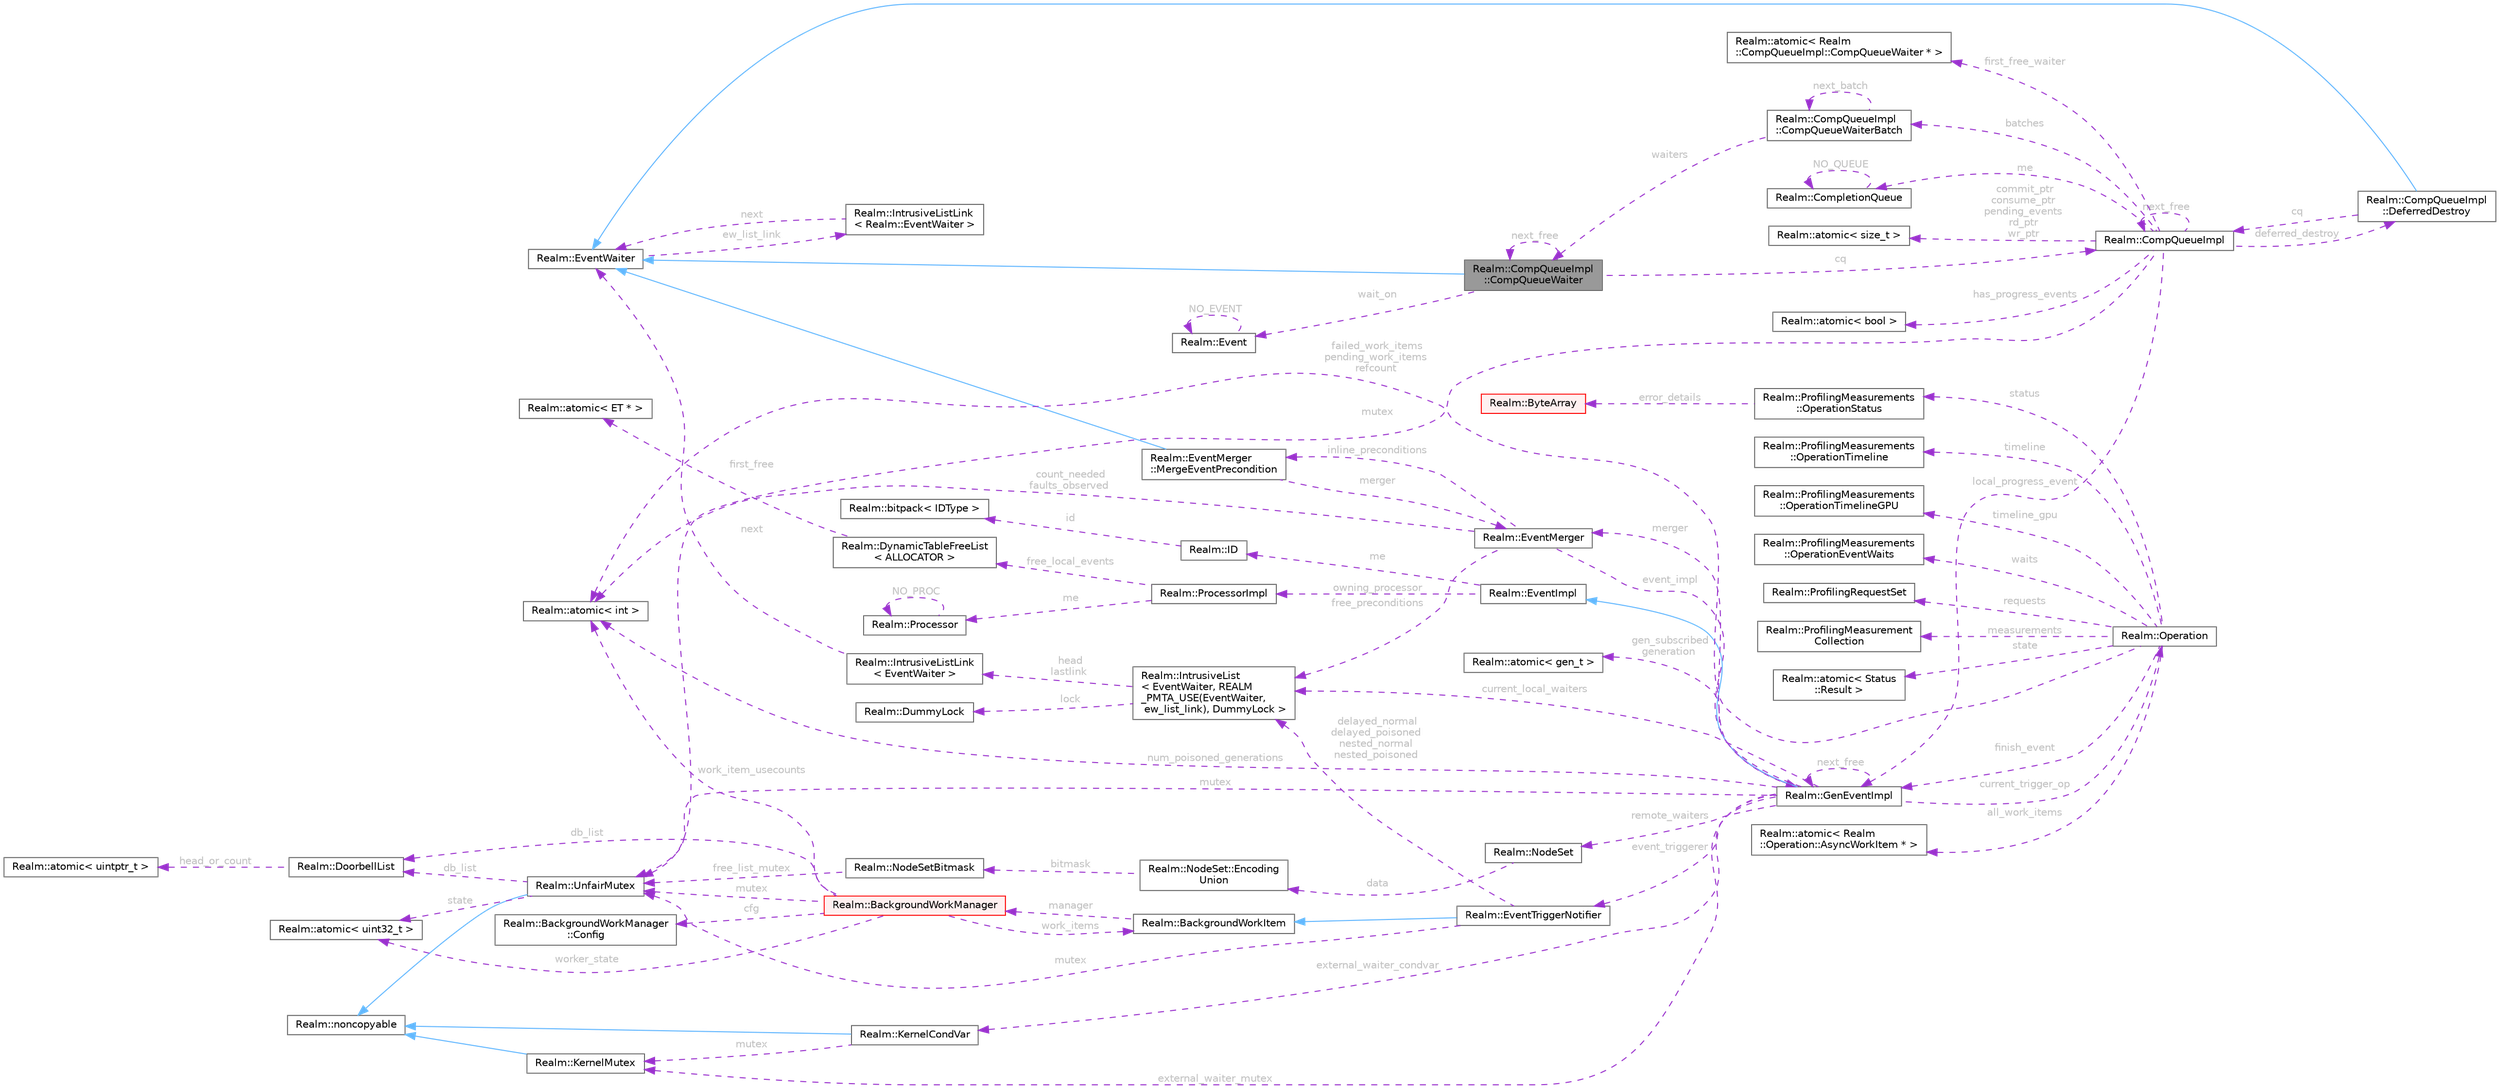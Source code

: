 digraph "Realm::CompQueueImpl::CompQueueWaiter"
{
 // LATEX_PDF_SIZE
  bgcolor="transparent";
  edge [fontname=Helvetica,fontsize=10,labelfontname=Helvetica,labelfontsize=10];
  node [fontname=Helvetica,fontsize=10,shape=box,height=0.2,width=0.4];
  rankdir="LR";
  Node1 [id="Node000001",label="Realm::CompQueueImpl\l::CompQueueWaiter",height=0.2,width=0.4,color="gray40", fillcolor="grey60", style="filled", fontcolor="black",tooltip=" "];
  Node2 -> Node1 [id="edge1_Node000001_Node000002",dir="back",color="steelblue1",style="solid",tooltip=" "];
  Node2 [id="Node000002",label="Realm::EventWaiter",height=0.2,width=0.4,color="gray40", fillcolor="white", style="filled",URL="$classRealm_1_1EventWaiter.html",tooltip=" "];
  Node3 -> Node2 [id="edge2_Node000002_Node000003",dir="back",color="darkorchid3",style="dashed",tooltip=" ",label=" ew_list_link",fontcolor="grey" ];
  Node3 [id="Node000003",label="Realm::IntrusiveListLink\l\< Realm::EventWaiter \>",height=0.2,width=0.4,color="gray40", fillcolor="white", style="filled",URL="$structRealm_1_1IntrusiveListLink.html",tooltip=" "];
  Node2 -> Node3 [id="edge3_Node000003_Node000002",dir="back",color="darkorchid3",style="dashed",tooltip=" ",label=" next",fontcolor="grey" ];
  Node4 -> Node1 [id="edge4_Node000001_Node000004",dir="back",color="darkorchid3",style="dashed",tooltip=" ",label=" cq",fontcolor="grey" ];
  Node4 [id="Node000004",label="Realm::CompQueueImpl",height=0.2,width=0.4,color="gray40", fillcolor="white", style="filled",URL="$classRealm_1_1CompQueueImpl.html",tooltip=" "];
  Node5 -> Node4 [id="edge5_Node000004_Node000005",dir="back",color="darkorchid3",style="dashed",tooltip=" ",label=" me",fontcolor="grey" ];
  Node5 [id="Node000005",label="Realm::CompletionQueue",height=0.2,width=0.4,color="gray40", fillcolor="white", style="filled",URL="$classRealm_1_1CompletionQueue.html",tooltip=" "];
  Node5 -> Node5 [id="edge6_Node000005_Node000005",dir="back",color="darkorchid3",style="dashed",tooltip=" ",label=" NO_QUEUE",fontcolor="grey" ];
  Node4 -> Node4 [id="edge7_Node000004_Node000004",dir="back",color="darkorchid3",style="dashed",tooltip=" ",label=" next_free",fontcolor="grey" ];
  Node6 -> Node4 [id="edge8_Node000004_Node000006",dir="back",color="darkorchid3",style="dashed",tooltip=" ",label=" deferred_destroy",fontcolor="grey" ];
  Node6 [id="Node000006",label="Realm::CompQueueImpl\l::DeferredDestroy",height=0.2,width=0.4,color="gray40", fillcolor="white", style="filled",URL="$classRealm_1_1CompQueueImpl_1_1DeferredDestroy.html",tooltip=" "];
  Node2 -> Node6 [id="edge9_Node000006_Node000002",dir="back",color="steelblue1",style="solid",tooltip=" "];
  Node4 -> Node6 [id="edge10_Node000006_Node000004",dir="back",color="darkorchid3",style="dashed",tooltip=" ",label=" cq",fontcolor="grey" ];
  Node7 -> Node4 [id="edge11_Node000004_Node000007",dir="back",color="darkorchid3",style="dashed",tooltip=" ",label=" mutex",fontcolor="grey" ];
  Node7 [id="Node000007",label="Realm::UnfairMutex",height=0.2,width=0.4,color="gray40", fillcolor="white", style="filled",URL="$classRealm_1_1UnfairMutex.html",tooltip=" "];
  Node8 -> Node7 [id="edge12_Node000007_Node000008",dir="back",color="steelblue1",style="solid",tooltip=" "];
  Node8 [id="Node000008",label="Realm::noncopyable",height=0.2,width=0.4,color="gray40", fillcolor="white", style="filled",URL="$classRealm_1_1noncopyable.html",tooltip=" "];
  Node9 -> Node7 [id="edge13_Node000007_Node000009",dir="back",color="darkorchid3",style="dashed",tooltip=" ",label=" state",fontcolor="grey" ];
  Node9 [id="Node000009",label="Realm::atomic\< uint32_t \>",height=0.2,width=0.4,color="gray40", fillcolor="white", style="filled",URL="$classRealm_1_1atomic.html",tooltip=" "];
  Node10 -> Node7 [id="edge14_Node000007_Node000010",dir="back",color="darkorchid3",style="dashed",tooltip=" ",label=" db_list",fontcolor="grey" ];
  Node10 [id="Node000010",label="Realm::DoorbellList",height=0.2,width=0.4,color="gray40", fillcolor="white", style="filled",URL="$classRealm_1_1DoorbellList.html",tooltip=" "];
  Node11 -> Node10 [id="edge15_Node000010_Node000011",dir="back",color="darkorchid3",style="dashed",tooltip=" ",label=" head_or_count",fontcolor="grey" ];
  Node11 [id="Node000011",label="Realm::atomic\< uintptr_t \>",height=0.2,width=0.4,color="gray40", fillcolor="white", style="filled",URL="$classRealm_1_1atomic.html",tooltip=" "];
  Node12 -> Node4 [id="edge16_Node000004_Node000012",dir="back",color="darkorchid3",style="dashed",tooltip=" ",label=" commit_ptr\nconsume_ptr\npending_events\nrd_ptr\nwr_ptr",fontcolor="grey" ];
  Node12 [id="Node000012",label="Realm::atomic\< size_t \>",height=0.2,width=0.4,color="gray40", fillcolor="white", style="filled",URL="$classRealm_1_1atomic.html",tooltip=" "];
  Node13 -> Node4 [id="edge17_Node000004_Node000013",dir="back",color="darkorchid3",style="dashed",tooltip=" ",label=" has_progress_events",fontcolor="grey" ];
  Node13 [id="Node000013",label="Realm::atomic\< bool \>",height=0.2,width=0.4,color="gray40", fillcolor="white", style="filled",URL="$classRealm_1_1atomic.html",tooltip=" "];
  Node14 -> Node4 [id="edge18_Node000004_Node000014",dir="back",color="darkorchid3",style="dashed",tooltip=" ",label=" local_progress_event",fontcolor="grey" ];
  Node14 [id="Node000014",label="Realm::GenEventImpl",height=0.2,width=0.4,color="gray40", fillcolor="white", style="filled",URL="$classRealm_1_1GenEventImpl.html",tooltip=" "];
  Node15 -> Node14 [id="edge19_Node000014_Node000015",dir="back",color="steelblue1",style="solid",tooltip=" "];
  Node15 [id="Node000015",label="Realm::EventImpl",height=0.2,width=0.4,color="gray40", fillcolor="white", style="filled",URL="$classRealm_1_1EventImpl.html",tooltip=" "];
  Node16 -> Node15 [id="edge20_Node000015_Node000016",dir="back",color="darkorchid3",style="dashed",tooltip=" ",label=" me",fontcolor="grey" ];
  Node16 [id="Node000016",label="Realm::ID",height=0.2,width=0.4,color="gray40", fillcolor="white", style="filled",URL="$classRealm_1_1ID.html",tooltip=" "];
  Node17 -> Node16 [id="edge21_Node000016_Node000017",dir="back",color="darkorchid3",style="dashed",tooltip=" ",label=" id",fontcolor="grey" ];
  Node17 [id="Node000017",label="Realm::bitpack\< IDType \>",height=0.2,width=0.4,color="gray40", fillcolor="white", style="filled",URL="$classRealm_1_1bitpack.html",tooltip=" "];
  Node18 -> Node15 [id="edge22_Node000015_Node000018",dir="back",color="darkorchid3",style="dashed",tooltip=" ",label=" owning_processor",fontcolor="grey" ];
  Node18 [id="Node000018",label="Realm::ProcessorImpl",height=0.2,width=0.4,color="gray40", fillcolor="white", style="filled",URL="$classRealm_1_1ProcessorImpl.html",tooltip=" "];
  Node19 -> Node18 [id="edge23_Node000018_Node000019",dir="back",color="darkorchid3",style="dashed",tooltip=" ",label=" free_local_events",fontcolor="grey" ];
  Node19 [id="Node000019",label="Realm::DynamicTableFreeList\l\< ALLOCATOR \>",height=0.2,width=0.4,color="gray40", fillcolor="white", style="filled",URL="$classRealm_1_1DynamicTableFreeList.html",tooltip=" "];
  Node20 -> Node19 [id="edge24_Node000019_Node000020",dir="back",color="darkorchid3",style="dashed",tooltip=" ",label=" first_free",fontcolor="grey" ];
  Node20 [id="Node000020",label="Realm::atomic\< ET * \>",height=0.2,width=0.4,color="gray40", fillcolor="white", style="filled",URL="$classRealm_1_1atomic.html",tooltip=" "];
  Node21 -> Node18 [id="edge25_Node000018_Node000021",dir="back",color="darkorchid3",style="dashed",tooltip=" ",label=" me",fontcolor="grey" ];
  Node21 [id="Node000021",label="Realm::Processor",height=0.2,width=0.4,color="gray40", fillcolor="white", style="filled",URL="$classRealm_1_1Processor.html",tooltip=" "];
  Node21 -> Node21 [id="edge26_Node000021_Node000021",dir="back",color="darkorchid3",style="dashed",tooltip=" ",label=" NO_PROC",fontcolor="grey" ];
  Node22 -> Node14 [id="edge27_Node000014_Node000022",dir="back",color="darkorchid3",style="dashed",tooltip=" ",label=" gen_subscribed\ngeneration",fontcolor="grey" ];
  Node22 [id="Node000022",label="Realm::atomic\< gen_t \>",height=0.2,width=0.4,color="gray40", fillcolor="white", style="filled",URL="$classRealm_1_1atomic.html",tooltip=" "];
  Node23 -> Node14 [id="edge28_Node000014_Node000023",dir="back",color="darkorchid3",style="dashed",tooltip=" ",label=" num_poisoned_generations",fontcolor="grey" ];
  Node23 [id="Node000023",label="Realm::atomic\< int \>",height=0.2,width=0.4,color="gray40", fillcolor="white", style="filled",URL="$classRealm_1_1atomic.html",tooltip=" "];
  Node14 -> Node14 [id="edge29_Node000014_Node000014",dir="back",color="darkorchid3",style="dashed",tooltip=" ",label=" next_free",fontcolor="grey" ];
  Node24 -> Node14 [id="edge30_Node000014_Node000024",dir="back",color="darkorchid3",style="dashed",tooltip=" ",label=" merger",fontcolor="grey" ];
  Node24 [id="Node000024",label="Realm::EventMerger",height=0.2,width=0.4,color="gray40", fillcolor="white", style="filled",URL="$classRealm_1_1EventMerger.html",tooltip=" "];
  Node14 -> Node24 [id="edge31_Node000024_Node000014",dir="back",color="darkorchid3",style="dashed",tooltip=" ",label=" event_impl",fontcolor="grey" ];
  Node23 -> Node24 [id="edge32_Node000024_Node000023",dir="back",color="darkorchid3",style="dashed",tooltip=" ",label=" count_needed\nfaults_observed",fontcolor="grey" ];
  Node25 -> Node24 [id="edge33_Node000024_Node000025",dir="back",color="darkorchid3",style="dashed",tooltip=" ",label=" inline_preconditions",fontcolor="grey" ];
  Node25 [id="Node000025",label="Realm::EventMerger\l::MergeEventPrecondition",height=0.2,width=0.4,color="gray40", fillcolor="white", style="filled",URL="$classRealm_1_1EventMerger_1_1MergeEventPrecondition.html",tooltip=" "];
  Node2 -> Node25 [id="edge34_Node000025_Node000002",dir="back",color="steelblue1",style="solid",tooltip=" "];
  Node24 -> Node25 [id="edge35_Node000025_Node000024",dir="back",color="darkorchid3",style="dashed",tooltip=" ",label=" merger",fontcolor="grey" ];
  Node26 -> Node24 [id="edge36_Node000024_Node000026",dir="back",color="darkorchid3",style="dashed",tooltip=" ",label=" free_preconditions",fontcolor="grey" ];
  Node26 [id="Node000026",label="Realm::IntrusiveList\l\< EventWaiter, REALM\l_PMTA_USE(EventWaiter,\l ew_list_link), DummyLock \>",height=0.2,width=0.4,color="gray40", fillcolor="white", style="filled",URL="$classRealm_1_1IntrusiveList.html",tooltip=" "];
  Node27 -> Node26 [id="edge37_Node000026_Node000027",dir="back",color="darkorchid3",style="dashed",tooltip=" ",label=" lock",fontcolor="grey" ];
  Node27 [id="Node000027",label="Realm::DummyLock",height=0.2,width=0.4,color="gray40", fillcolor="white", style="filled",URL="$classRealm_1_1DummyLock.html",tooltip=" "];
  Node28 -> Node26 [id="edge38_Node000026_Node000028",dir="back",color="darkorchid3",style="dashed",tooltip=" ",label=" head\nlastlink",fontcolor="grey" ];
  Node28 [id="Node000028",label="Realm::IntrusiveListLink\l\< EventWaiter \>",height=0.2,width=0.4,color="gray40", fillcolor="white", style="filled",URL="$structRealm_1_1IntrusiveListLink.html",tooltip=" "];
  Node2 -> Node28 [id="edge39_Node000028_Node000002",dir="back",color="darkorchid3",style="dashed",tooltip=" ",label=" next",fontcolor="grey" ];
  Node29 -> Node14 [id="edge40_Node000014_Node000029",dir="back",color="darkorchid3",style="dashed",tooltip=" ",label=" event_triggerer",fontcolor="grey" ];
  Node29 [id="Node000029",label="Realm::EventTriggerNotifier",height=0.2,width=0.4,color="gray40", fillcolor="white", style="filled",URL="$classRealm_1_1EventTriggerNotifier.html",tooltip=" "];
  Node30 -> Node29 [id="edge41_Node000029_Node000030",dir="back",color="steelblue1",style="solid",tooltip=" "];
  Node30 [id="Node000030",label="Realm::BackgroundWorkItem",height=0.2,width=0.4,color="gray40", fillcolor="white", style="filled",URL="$classRealm_1_1BackgroundWorkItem.html",tooltip=" "];
  Node31 -> Node30 [id="edge42_Node000030_Node000031",dir="back",color="darkorchid3",style="dashed",tooltip=" ",label=" manager",fontcolor="grey" ];
  Node31 [id="Node000031",label="Realm::BackgroundWorkManager",height=0.2,width=0.4,color="red", fillcolor="#FFF0F0", style="filled",URL="$classRealm_1_1BackgroundWorkManager.html",tooltip=" "];
  Node32 -> Node31 [id="edge43_Node000031_Node000032",dir="back",color="darkorchid3",style="dashed",tooltip=" ",label=" cfg",fontcolor="grey" ];
  Node32 [id="Node000032",label="Realm::BackgroundWorkManager\l::Config",height=0.2,width=0.4,color="gray40", fillcolor="white", style="filled",URL="$structRealm_1_1BackgroundWorkManager_1_1Config.html",tooltip=" "];
  Node7 -> Node31 [id="edge44_Node000031_Node000007",dir="back",color="darkorchid3",style="dashed",tooltip=" ",label=" mutex",fontcolor="grey" ];
  Node23 -> Node31 [id="edge45_Node000031_Node000023",dir="back",color="darkorchid3",style="dashed",tooltip=" ",label=" work_item_usecounts",fontcolor="grey" ];
  Node30 -> Node31 [id="edge46_Node000031_Node000030",dir="back",color="darkorchid3",style="dashed",tooltip=" ",label=" work_items",fontcolor="grey" ];
  Node9 -> Node31 [id="edge47_Node000031_Node000009",dir="back",color="darkorchid3",style="dashed",tooltip=" ",label=" worker_state",fontcolor="grey" ];
  Node10 -> Node31 [id="edge48_Node000031_Node000010",dir="back",color="darkorchid3",style="dashed",tooltip=" ",label=" db_list",fontcolor="grey" ];
  Node7 -> Node29 [id="edge49_Node000029_Node000007",dir="back",color="darkorchid3",style="dashed",tooltip=" ",label=" mutex",fontcolor="grey" ];
  Node26 -> Node29 [id="edge50_Node000029_Node000026",dir="back",color="darkorchid3",style="dashed",tooltip=" ",label=" delayed_normal\ndelayed_poisoned\nnested_normal\nnested_poisoned",fontcolor="grey" ];
  Node7 -> Node14 [id="edge51_Node000014_Node000007",dir="back",color="darkorchid3",style="dashed",tooltip=" ",label=" mutex",fontcolor="grey" ];
  Node37 -> Node14 [id="edge52_Node000014_Node000037",dir="back",color="darkorchid3",style="dashed",tooltip=" ",label=" current_trigger_op",fontcolor="grey" ];
  Node37 [id="Node000037",label="Realm::Operation",height=0.2,width=0.4,color="gray40", fillcolor="white", style="filled",URL="$classRealm_1_1Operation.html",tooltip=" "];
  Node14 -> Node37 [id="edge53_Node000037_Node000014",dir="back",color="darkorchid3",style="dashed",tooltip=" ",label=" finish_event",fontcolor="grey" ];
  Node23 -> Node37 [id="edge54_Node000037_Node000023",dir="back",color="darkorchid3",style="dashed",tooltip=" ",label=" failed_work_items\npending_work_items\nrefcount",fontcolor="grey" ];
  Node38 -> Node37 [id="edge55_Node000037_Node000038",dir="back",color="darkorchid3",style="dashed",tooltip=" ",label=" state",fontcolor="grey" ];
  Node38 [id="Node000038",label="Realm::atomic\< Status\l::Result \>",height=0.2,width=0.4,color="gray40", fillcolor="white", style="filled",URL="$classRealm_1_1atomic.html",tooltip=" "];
  Node39 -> Node37 [id="edge56_Node000037_Node000039",dir="back",color="darkorchid3",style="dashed",tooltip=" ",label=" status",fontcolor="grey" ];
  Node39 [id="Node000039",label="Realm::ProfilingMeasurements\l::OperationStatus",height=0.2,width=0.4,color="gray40", fillcolor="white", style="filled",URL="$structRealm_1_1ProfilingMeasurements_1_1OperationStatus.html",tooltip=" "];
  Node40 -> Node39 [id="edge57_Node000039_Node000040",dir="back",color="darkorchid3",style="dashed",tooltip=" ",label=" error_details",fontcolor="grey" ];
  Node40 [id="Node000040",label="Realm::ByteArray",height=0.2,width=0.4,color="red", fillcolor="#FFF0F0", style="filled",URL="$classRealm_1_1ByteArray.html",tooltip=" "];
  Node42 -> Node37 [id="edge58_Node000037_Node000042",dir="back",color="darkorchid3",style="dashed",tooltip=" ",label=" timeline",fontcolor="grey" ];
  Node42 [id="Node000042",label="Realm::ProfilingMeasurements\l::OperationTimeline",height=0.2,width=0.4,color="gray40", fillcolor="white", style="filled",URL="$structRealm_1_1ProfilingMeasurements_1_1OperationTimeline.html",tooltip=" "];
  Node43 -> Node37 [id="edge59_Node000037_Node000043",dir="back",color="darkorchid3",style="dashed",tooltip=" ",label=" timeline_gpu",fontcolor="grey" ];
  Node43 [id="Node000043",label="Realm::ProfilingMeasurements\l::OperationTimelineGPU",height=0.2,width=0.4,color="gray40", fillcolor="white", style="filled",URL="$structRealm_1_1ProfilingMeasurements_1_1OperationTimelineGPU.html",tooltip=" "];
  Node44 -> Node37 [id="edge60_Node000037_Node000044",dir="back",color="darkorchid3",style="dashed",tooltip=" ",label=" waits",fontcolor="grey" ];
  Node44 [id="Node000044",label="Realm::ProfilingMeasurements\l::OperationEventWaits",height=0.2,width=0.4,color="gray40", fillcolor="white", style="filled",URL="$structRealm_1_1ProfilingMeasurements_1_1OperationEventWaits.html",tooltip=" "];
  Node45 -> Node37 [id="edge61_Node000037_Node000045",dir="back",color="darkorchid3",style="dashed",tooltip=" ",label=" requests",fontcolor="grey" ];
  Node45 [id="Node000045",label="Realm::ProfilingRequestSet",height=0.2,width=0.4,color="gray40", fillcolor="white", style="filled",URL="$classRealm_1_1ProfilingRequestSet.html",tooltip=" "];
  Node46 -> Node37 [id="edge62_Node000037_Node000046",dir="back",color="darkorchid3",style="dashed",tooltip=" ",label=" measurements",fontcolor="grey" ];
  Node46 [id="Node000046",label="Realm::ProfilingMeasurement\lCollection",height=0.2,width=0.4,color="gray40", fillcolor="white", style="filled",URL="$classRealm_1_1ProfilingMeasurementCollection.html",tooltip=" "];
  Node47 -> Node37 [id="edge63_Node000037_Node000047",dir="back",color="darkorchid3",style="dashed",tooltip=" ",label=" all_work_items",fontcolor="grey" ];
  Node47 [id="Node000047",label="Realm::atomic\< Realm\l::Operation::AsyncWorkItem * \>",height=0.2,width=0.4,color="gray40", fillcolor="white", style="filled",URL="$classRealm_1_1atomic.html",tooltip=" "];
  Node26 -> Node14 [id="edge64_Node000014_Node000026",dir="back",color="darkorchid3",style="dashed",tooltip=" ",label=" current_local_waiters",fontcolor="grey" ];
  Node48 -> Node14 [id="edge65_Node000014_Node000048",dir="back",color="darkorchid3",style="dashed",tooltip=" ",label=" external_waiter_mutex",fontcolor="grey" ];
  Node48 [id="Node000048",label="Realm::KernelMutex",height=0.2,width=0.4,color="gray40", fillcolor="white", style="filled",URL="$classRealm_1_1KernelMutex.html",tooltip=" "];
  Node8 -> Node48 [id="edge66_Node000048_Node000008",dir="back",color="steelblue1",style="solid",tooltip=" "];
  Node49 -> Node14 [id="edge67_Node000014_Node000049",dir="back",color="darkorchid3",style="dashed",tooltip=" ",label=" external_waiter_condvar",fontcolor="grey" ];
  Node49 [id="Node000049",label="Realm::KernelCondVar",height=0.2,width=0.4,color="gray40", fillcolor="white", style="filled",URL="$classRealm_1_1KernelCondVar.html",tooltip=" "];
  Node8 -> Node49 [id="edge68_Node000049_Node000008",dir="back",color="steelblue1",style="solid",tooltip=" "];
  Node48 -> Node49 [id="edge69_Node000049_Node000048",dir="back",color="darkorchid3",style="dashed",tooltip=" ",label=" mutex",fontcolor="grey" ];
  Node50 -> Node14 [id="edge70_Node000014_Node000050",dir="back",color="darkorchid3",style="dashed",tooltip=" ",label=" remote_waiters",fontcolor="grey" ];
  Node50 [id="Node000050",label="Realm::NodeSet",height=0.2,width=0.4,color="gray40", fillcolor="white", style="filled",URL="$classRealm_1_1NodeSet.html",tooltip=" "];
  Node51 -> Node50 [id="edge71_Node000050_Node000051",dir="back",color="darkorchid3",style="dashed",tooltip=" ",label=" data",fontcolor="grey" ];
  Node51 [id="Node000051",label="Realm::NodeSet::Encoding\lUnion",height=0.2,width=0.4,color="gray40", fillcolor="white", style="filled",URL="$unionRealm_1_1NodeSet_1_1EncodingUnion.html",tooltip=" "];
  Node52 -> Node51 [id="edge72_Node000051_Node000052",dir="back",color="darkorchid3",style="dashed",tooltip=" ",label=" bitmask",fontcolor="grey" ];
  Node52 [id="Node000052",label="Realm::NodeSetBitmask",height=0.2,width=0.4,color="gray40", fillcolor="white", style="filled",URL="$classRealm_1_1NodeSetBitmask.html",tooltip=" "];
  Node7 -> Node52 [id="edge73_Node000052_Node000007",dir="back",color="darkorchid3",style="dashed",tooltip=" ",label=" free_list_mutex",fontcolor="grey" ];
  Node53 -> Node4 [id="edge74_Node000004_Node000053",dir="back",color="darkorchid3",style="dashed",tooltip=" ",label=" first_free_waiter",fontcolor="grey" ];
  Node53 [id="Node000053",label="Realm::atomic\< Realm\l::CompQueueImpl::CompQueueWaiter * \>",height=0.2,width=0.4,color="gray40", fillcolor="white", style="filled",URL="$classRealm_1_1atomic.html",tooltip=" "];
  Node54 -> Node4 [id="edge75_Node000004_Node000054",dir="back",color="darkorchid3",style="dashed",tooltip=" ",label=" batches",fontcolor="grey" ];
  Node54 [id="Node000054",label="Realm::CompQueueImpl\l::CompQueueWaiterBatch",height=0.2,width=0.4,color="gray40", fillcolor="white", style="filled",URL="$classRealm_1_1CompQueueImpl_1_1CompQueueWaiterBatch.html",tooltip=" "];
  Node1 -> Node54 [id="edge76_Node000054_Node000001",dir="back",color="darkorchid3",style="dashed",tooltip=" ",label=" waiters",fontcolor="grey" ];
  Node54 -> Node54 [id="edge77_Node000054_Node000054",dir="back",color="darkorchid3",style="dashed",tooltip=" ",label=" next_batch",fontcolor="grey" ];
  Node55 -> Node1 [id="edge78_Node000001_Node000055",dir="back",color="darkorchid3",style="dashed",tooltip=" ",label=" wait_on",fontcolor="grey" ];
  Node55 [id="Node000055",label="Realm::Event",height=0.2,width=0.4,color="gray40", fillcolor="white", style="filled",URL="$classRealm_1_1Event.html",tooltip=" "];
  Node55 -> Node55 [id="edge79_Node000055_Node000055",dir="back",color="darkorchid3",style="dashed",tooltip=" ",label=" NO_EVENT",fontcolor="grey" ];
  Node1 -> Node1 [id="edge80_Node000001_Node000001",dir="back",color="darkorchid3",style="dashed",tooltip=" ",label=" next_free",fontcolor="grey" ];
}
